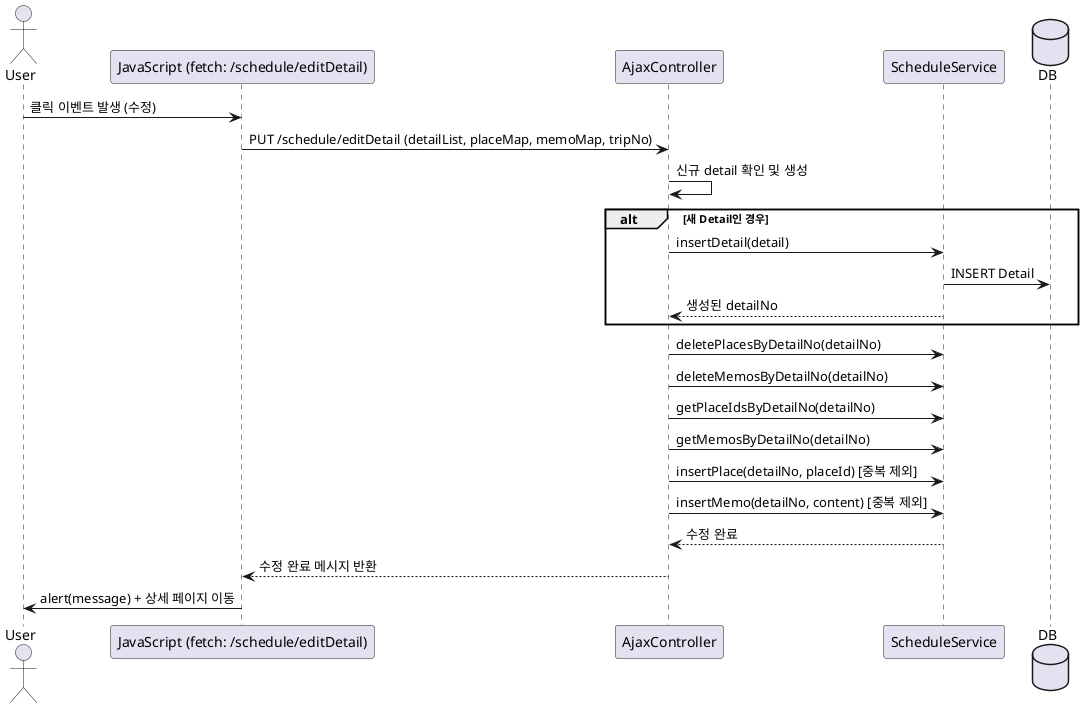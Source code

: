 @startuml
actor User
participant "JavaScript (fetch: /schedule/editDetail)" as JS
participant "AjaxController" as Controller
participant "ScheduleService" as Service
database "DB" as DB

User -> JS : 클릭 이벤트 발생 (수정)
JS -> Controller : PUT /schedule/editDetail (detailList, placeMap, memoMap, tripNo)
Controller -> Controller : 신규 detail 확인 및 생성
alt 새 Detail인 경우
    Controller -> Service : insertDetail(detail)
    Service -> DB : INSERT Detail
    Service --> Controller : 생성된 detailNo
end
Controller -> Service : deletePlacesByDetailNo(detailNo)
Controller -> Service : deleteMemosByDetailNo(detailNo)
Controller -> Service : getPlaceIdsByDetailNo(detailNo)
Controller -> Service : getMemosByDetailNo(detailNo)
Controller -> Service : insertPlace(detailNo, placeId) [중복 제외]
Controller -> Service : insertMemo(detailNo, content) [중복 제외]
Service --> Controller : 수정 완료
Controller --> JS : 수정 완료 메시지 반환
JS -> User : alert(message) + 상세 페이지 이동
@enduml
